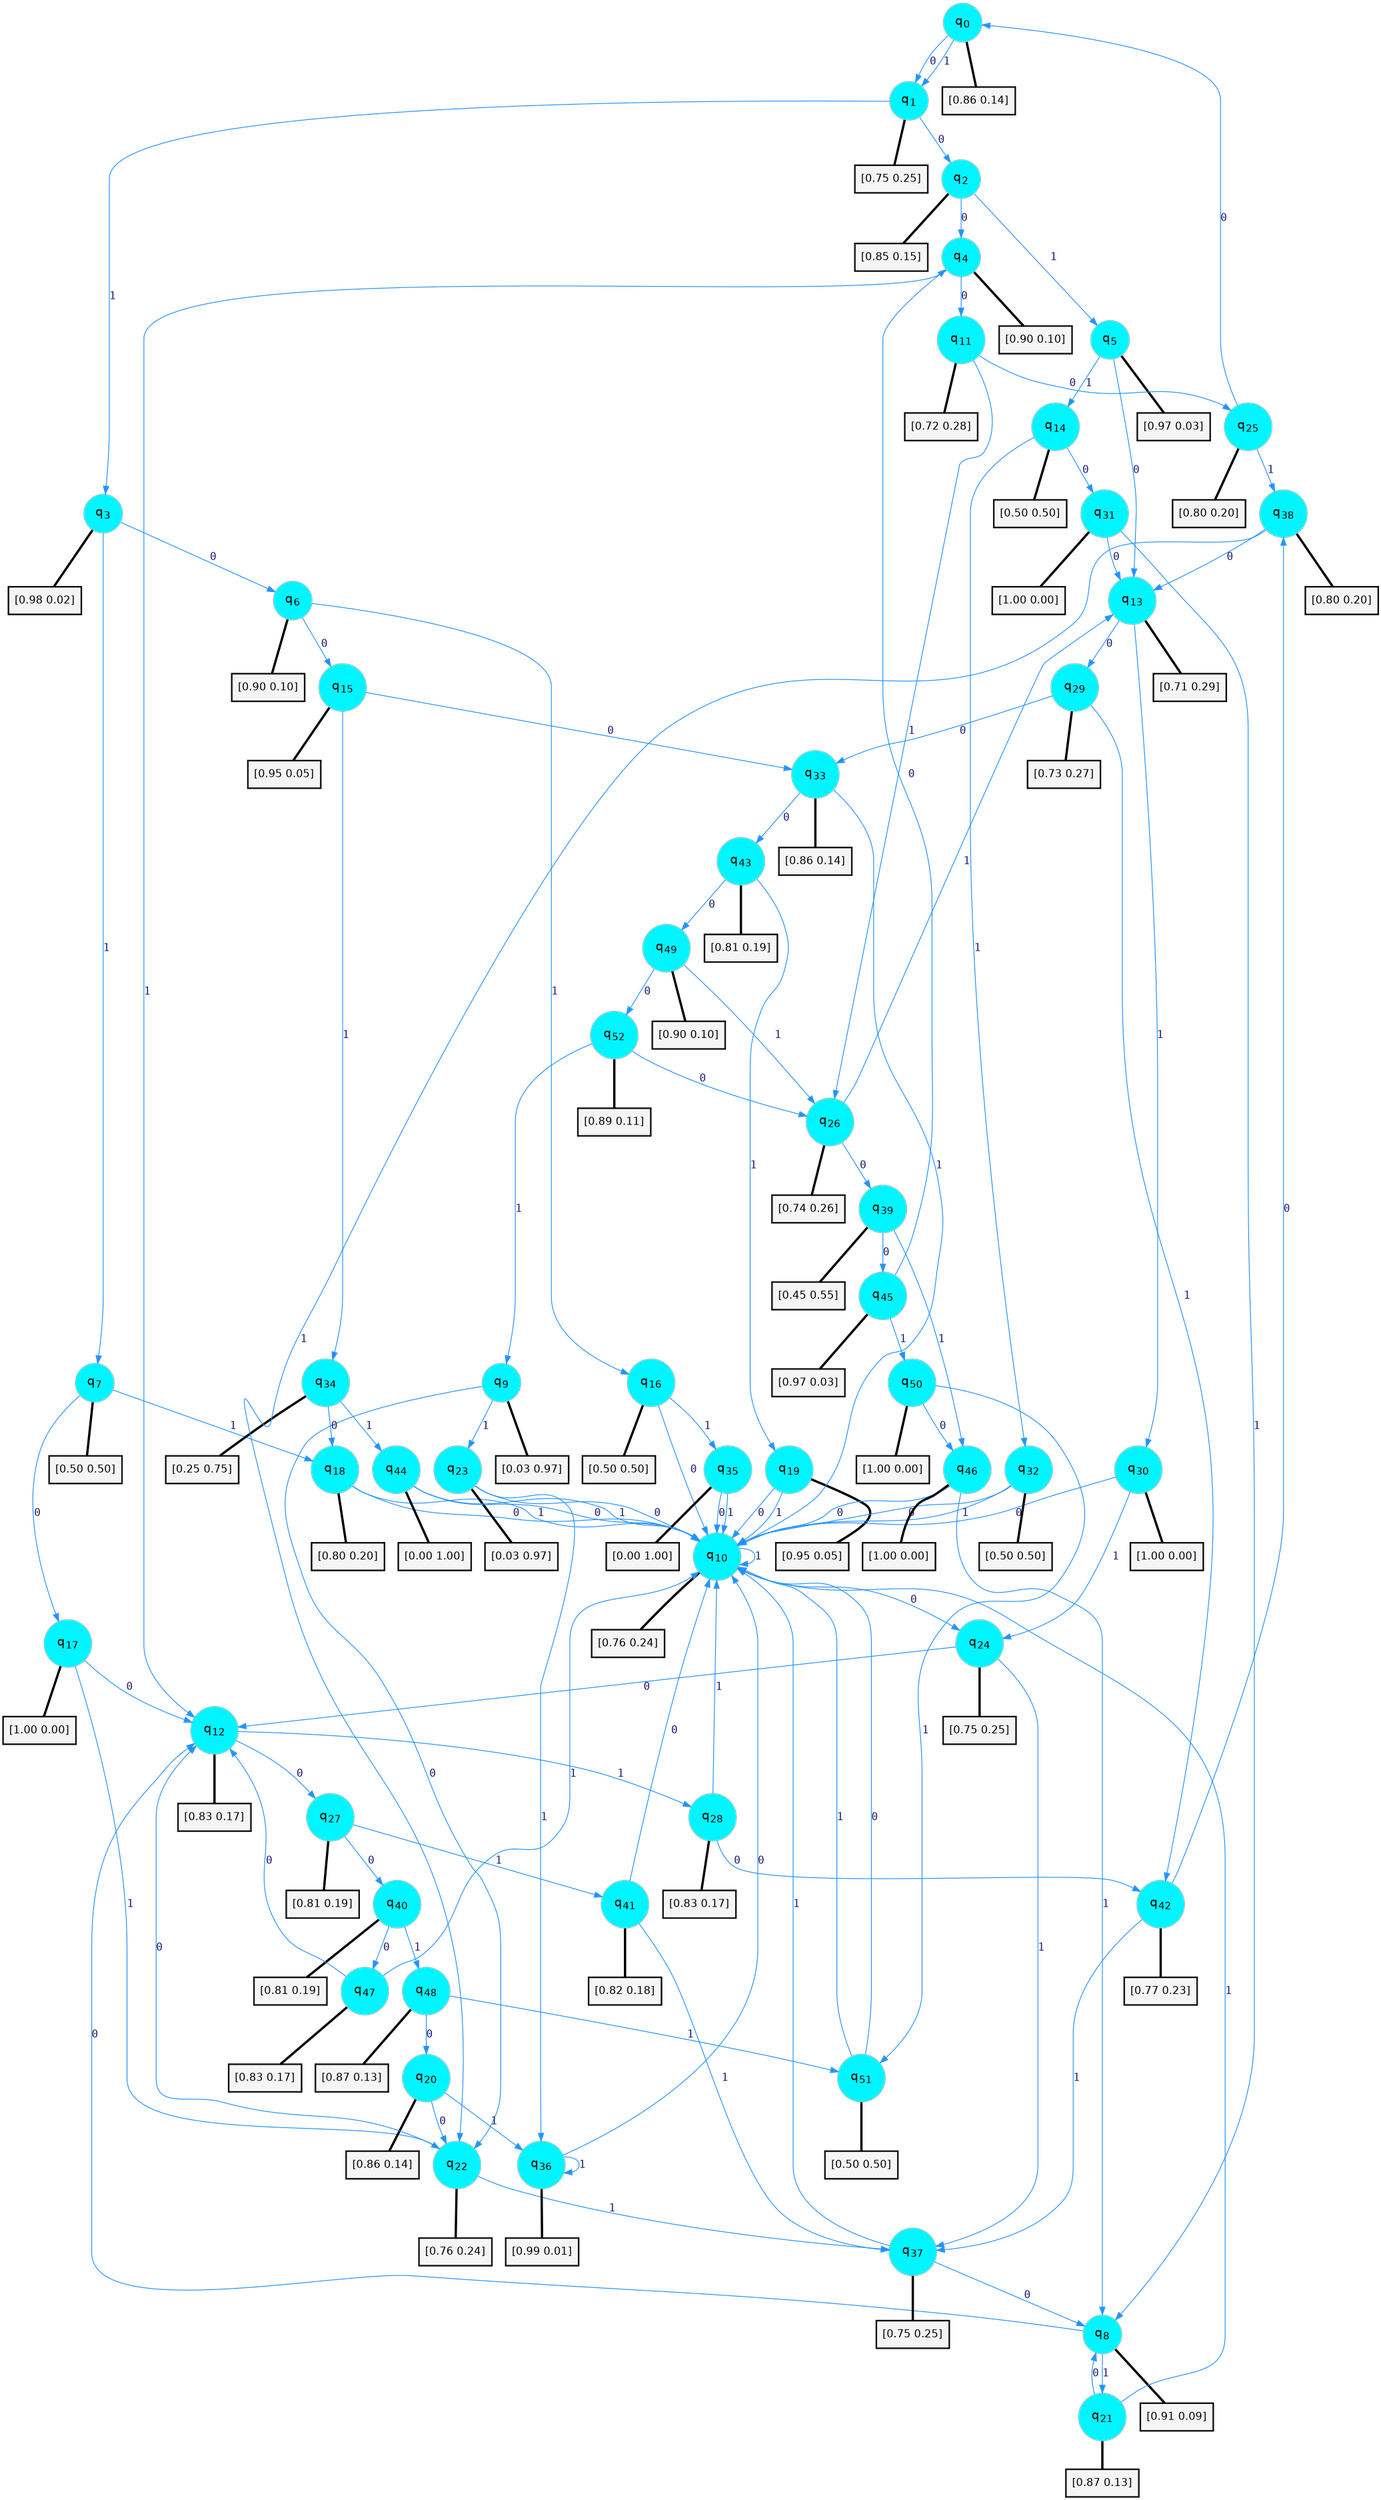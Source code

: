 digraph G {
graph [
bgcolor=transparent, dpi=300, rankdir=TD, size="40,25"];
node [
color=gray, fillcolor=turquoise1, fontcolor=black, fontname=Helvetica, fontsize=16, fontweight=bold, shape=circle, style=filled];
edge [
arrowsize=1, color=dodgerblue1, fontcolor=midnightblue, fontname=courier, fontweight=bold, penwidth=1, style=solid, weight=20];
0[label=<q<SUB>0</SUB>>];
1[label=<q<SUB>1</SUB>>];
2[label=<q<SUB>2</SUB>>];
3[label=<q<SUB>3</SUB>>];
4[label=<q<SUB>4</SUB>>];
5[label=<q<SUB>5</SUB>>];
6[label=<q<SUB>6</SUB>>];
7[label=<q<SUB>7</SUB>>];
8[label=<q<SUB>8</SUB>>];
9[label=<q<SUB>9</SUB>>];
10[label=<q<SUB>10</SUB>>];
11[label=<q<SUB>11</SUB>>];
12[label=<q<SUB>12</SUB>>];
13[label=<q<SUB>13</SUB>>];
14[label=<q<SUB>14</SUB>>];
15[label=<q<SUB>15</SUB>>];
16[label=<q<SUB>16</SUB>>];
17[label=<q<SUB>17</SUB>>];
18[label=<q<SUB>18</SUB>>];
19[label=<q<SUB>19</SUB>>];
20[label=<q<SUB>20</SUB>>];
21[label=<q<SUB>21</SUB>>];
22[label=<q<SUB>22</SUB>>];
23[label=<q<SUB>23</SUB>>];
24[label=<q<SUB>24</SUB>>];
25[label=<q<SUB>25</SUB>>];
26[label=<q<SUB>26</SUB>>];
27[label=<q<SUB>27</SUB>>];
28[label=<q<SUB>28</SUB>>];
29[label=<q<SUB>29</SUB>>];
30[label=<q<SUB>30</SUB>>];
31[label=<q<SUB>31</SUB>>];
32[label=<q<SUB>32</SUB>>];
33[label=<q<SUB>33</SUB>>];
34[label=<q<SUB>34</SUB>>];
35[label=<q<SUB>35</SUB>>];
36[label=<q<SUB>36</SUB>>];
37[label=<q<SUB>37</SUB>>];
38[label=<q<SUB>38</SUB>>];
39[label=<q<SUB>39</SUB>>];
40[label=<q<SUB>40</SUB>>];
41[label=<q<SUB>41</SUB>>];
42[label=<q<SUB>42</SUB>>];
43[label=<q<SUB>43</SUB>>];
44[label=<q<SUB>44</SUB>>];
45[label=<q<SUB>45</SUB>>];
46[label=<q<SUB>46</SUB>>];
47[label=<q<SUB>47</SUB>>];
48[label=<q<SUB>48</SUB>>];
49[label=<q<SUB>49</SUB>>];
50[label=<q<SUB>50</SUB>>];
51[label=<q<SUB>51</SUB>>];
52[label=<q<SUB>52</SUB>>];
53[label="[0.86 0.14]", shape=box,fontcolor=black, fontname=Helvetica, fontsize=14, penwidth=2, fillcolor=whitesmoke,color=black];
54[label="[0.75 0.25]", shape=box,fontcolor=black, fontname=Helvetica, fontsize=14, penwidth=2, fillcolor=whitesmoke,color=black];
55[label="[0.85 0.15]", shape=box,fontcolor=black, fontname=Helvetica, fontsize=14, penwidth=2, fillcolor=whitesmoke,color=black];
56[label="[0.98 0.02]", shape=box,fontcolor=black, fontname=Helvetica, fontsize=14, penwidth=2, fillcolor=whitesmoke,color=black];
57[label="[0.90 0.10]", shape=box,fontcolor=black, fontname=Helvetica, fontsize=14, penwidth=2, fillcolor=whitesmoke,color=black];
58[label="[0.97 0.03]", shape=box,fontcolor=black, fontname=Helvetica, fontsize=14, penwidth=2, fillcolor=whitesmoke,color=black];
59[label="[0.90 0.10]", shape=box,fontcolor=black, fontname=Helvetica, fontsize=14, penwidth=2, fillcolor=whitesmoke,color=black];
60[label="[0.50 0.50]", shape=box,fontcolor=black, fontname=Helvetica, fontsize=14, penwidth=2, fillcolor=whitesmoke,color=black];
61[label="[0.91 0.09]", shape=box,fontcolor=black, fontname=Helvetica, fontsize=14, penwidth=2, fillcolor=whitesmoke,color=black];
62[label="[0.03 0.97]", shape=box,fontcolor=black, fontname=Helvetica, fontsize=14, penwidth=2, fillcolor=whitesmoke,color=black];
63[label="[0.76 0.24]", shape=box,fontcolor=black, fontname=Helvetica, fontsize=14, penwidth=2, fillcolor=whitesmoke,color=black];
64[label="[0.72 0.28]", shape=box,fontcolor=black, fontname=Helvetica, fontsize=14, penwidth=2, fillcolor=whitesmoke,color=black];
65[label="[0.83 0.17]", shape=box,fontcolor=black, fontname=Helvetica, fontsize=14, penwidth=2, fillcolor=whitesmoke,color=black];
66[label="[0.71 0.29]", shape=box,fontcolor=black, fontname=Helvetica, fontsize=14, penwidth=2, fillcolor=whitesmoke,color=black];
67[label="[0.50 0.50]", shape=box,fontcolor=black, fontname=Helvetica, fontsize=14, penwidth=2, fillcolor=whitesmoke,color=black];
68[label="[0.95 0.05]", shape=box,fontcolor=black, fontname=Helvetica, fontsize=14, penwidth=2, fillcolor=whitesmoke,color=black];
69[label="[0.50 0.50]", shape=box,fontcolor=black, fontname=Helvetica, fontsize=14, penwidth=2, fillcolor=whitesmoke,color=black];
70[label="[1.00 0.00]", shape=box,fontcolor=black, fontname=Helvetica, fontsize=14, penwidth=2, fillcolor=whitesmoke,color=black];
71[label="[0.80 0.20]", shape=box,fontcolor=black, fontname=Helvetica, fontsize=14, penwidth=2, fillcolor=whitesmoke,color=black];
72[label="[0.95 0.05]", shape=box,fontcolor=black, fontname=Helvetica, fontsize=14, penwidth=2, fillcolor=whitesmoke,color=black];
73[label="[0.86 0.14]", shape=box,fontcolor=black, fontname=Helvetica, fontsize=14, penwidth=2, fillcolor=whitesmoke,color=black];
74[label="[0.87 0.13]", shape=box,fontcolor=black, fontname=Helvetica, fontsize=14, penwidth=2, fillcolor=whitesmoke,color=black];
75[label="[0.76 0.24]", shape=box,fontcolor=black, fontname=Helvetica, fontsize=14, penwidth=2, fillcolor=whitesmoke,color=black];
76[label="[0.03 0.97]", shape=box,fontcolor=black, fontname=Helvetica, fontsize=14, penwidth=2, fillcolor=whitesmoke,color=black];
77[label="[0.75 0.25]", shape=box,fontcolor=black, fontname=Helvetica, fontsize=14, penwidth=2, fillcolor=whitesmoke,color=black];
78[label="[0.80 0.20]", shape=box,fontcolor=black, fontname=Helvetica, fontsize=14, penwidth=2, fillcolor=whitesmoke,color=black];
79[label="[0.74 0.26]", shape=box,fontcolor=black, fontname=Helvetica, fontsize=14, penwidth=2, fillcolor=whitesmoke,color=black];
80[label="[0.81 0.19]", shape=box,fontcolor=black, fontname=Helvetica, fontsize=14, penwidth=2, fillcolor=whitesmoke,color=black];
81[label="[0.83 0.17]", shape=box,fontcolor=black, fontname=Helvetica, fontsize=14, penwidth=2, fillcolor=whitesmoke,color=black];
82[label="[0.73 0.27]", shape=box,fontcolor=black, fontname=Helvetica, fontsize=14, penwidth=2, fillcolor=whitesmoke,color=black];
83[label="[1.00 0.00]", shape=box,fontcolor=black, fontname=Helvetica, fontsize=14, penwidth=2, fillcolor=whitesmoke,color=black];
84[label="[1.00 0.00]", shape=box,fontcolor=black, fontname=Helvetica, fontsize=14, penwidth=2, fillcolor=whitesmoke,color=black];
85[label="[0.50 0.50]", shape=box,fontcolor=black, fontname=Helvetica, fontsize=14, penwidth=2, fillcolor=whitesmoke,color=black];
86[label="[0.86 0.14]", shape=box,fontcolor=black, fontname=Helvetica, fontsize=14, penwidth=2, fillcolor=whitesmoke,color=black];
87[label="[0.25 0.75]", shape=box,fontcolor=black, fontname=Helvetica, fontsize=14, penwidth=2, fillcolor=whitesmoke,color=black];
88[label="[0.00 1.00]", shape=box,fontcolor=black, fontname=Helvetica, fontsize=14, penwidth=2, fillcolor=whitesmoke,color=black];
89[label="[0.99 0.01]", shape=box,fontcolor=black, fontname=Helvetica, fontsize=14, penwidth=2, fillcolor=whitesmoke,color=black];
90[label="[0.75 0.25]", shape=box,fontcolor=black, fontname=Helvetica, fontsize=14, penwidth=2, fillcolor=whitesmoke,color=black];
91[label="[0.80 0.20]", shape=box,fontcolor=black, fontname=Helvetica, fontsize=14, penwidth=2, fillcolor=whitesmoke,color=black];
92[label="[0.45 0.55]", shape=box,fontcolor=black, fontname=Helvetica, fontsize=14, penwidth=2, fillcolor=whitesmoke,color=black];
93[label="[0.81 0.19]", shape=box,fontcolor=black, fontname=Helvetica, fontsize=14, penwidth=2, fillcolor=whitesmoke,color=black];
94[label="[0.82 0.18]", shape=box,fontcolor=black, fontname=Helvetica, fontsize=14, penwidth=2, fillcolor=whitesmoke,color=black];
95[label="[0.77 0.23]", shape=box,fontcolor=black, fontname=Helvetica, fontsize=14, penwidth=2, fillcolor=whitesmoke,color=black];
96[label="[0.81 0.19]", shape=box,fontcolor=black, fontname=Helvetica, fontsize=14, penwidth=2, fillcolor=whitesmoke,color=black];
97[label="[0.00 1.00]", shape=box,fontcolor=black, fontname=Helvetica, fontsize=14, penwidth=2, fillcolor=whitesmoke,color=black];
98[label="[0.97 0.03]", shape=box,fontcolor=black, fontname=Helvetica, fontsize=14, penwidth=2, fillcolor=whitesmoke,color=black];
99[label="[1.00 0.00]", shape=box,fontcolor=black, fontname=Helvetica, fontsize=14, penwidth=2, fillcolor=whitesmoke,color=black];
100[label="[0.83 0.17]", shape=box,fontcolor=black, fontname=Helvetica, fontsize=14, penwidth=2, fillcolor=whitesmoke,color=black];
101[label="[0.87 0.13]", shape=box,fontcolor=black, fontname=Helvetica, fontsize=14, penwidth=2, fillcolor=whitesmoke,color=black];
102[label="[0.90 0.10]", shape=box,fontcolor=black, fontname=Helvetica, fontsize=14, penwidth=2, fillcolor=whitesmoke,color=black];
103[label="[1.00 0.00]", shape=box,fontcolor=black, fontname=Helvetica, fontsize=14, penwidth=2, fillcolor=whitesmoke,color=black];
104[label="[0.50 0.50]", shape=box,fontcolor=black, fontname=Helvetica, fontsize=14, penwidth=2, fillcolor=whitesmoke,color=black];
105[label="[0.89 0.11]", shape=box,fontcolor=black, fontname=Helvetica, fontsize=14, penwidth=2, fillcolor=whitesmoke,color=black];
0->1 [label=0];
0->1 [label=1];
0->53 [arrowhead=none, penwidth=3,color=black];
1->2 [label=0];
1->3 [label=1];
1->54 [arrowhead=none, penwidth=3,color=black];
2->4 [label=0];
2->5 [label=1];
2->55 [arrowhead=none, penwidth=3,color=black];
3->6 [label=0];
3->7 [label=1];
3->56 [arrowhead=none, penwidth=3,color=black];
4->11 [label=0];
4->12 [label=1];
4->57 [arrowhead=none, penwidth=3,color=black];
5->13 [label=0];
5->14 [label=1];
5->58 [arrowhead=none, penwidth=3,color=black];
6->15 [label=0];
6->16 [label=1];
6->59 [arrowhead=none, penwidth=3,color=black];
7->17 [label=0];
7->18 [label=1];
7->60 [arrowhead=none, penwidth=3,color=black];
8->12 [label=0];
8->21 [label=1];
8->61 [arrowhead=none, penwidth=3,color=black];
9->22 [label=0];
9->23 [label=1];
9->62 [arrowhead=none, penwidth=3,color=black];
10->24 [label=0];
10->10 [label=1];
10->63 [arrowhead=none, penwidth=3,color=black];
11->25 [label=0];
11->26 [label=1];
11->64 [arrowhead=none, penwidth=3,color=black];
12->27 [label=0];
12->28 [label=1];
12->65 [arrowhead=none, penwidth=3,color=black];
13->29 [label=0];
13->30 [label=1];
13->66 [arrowhead=none, penwidth=3,color=black];
14->31 [label=0];
14->32 [label=1];
14->67 [arrowhead=none, penwidth=3,color=black];
15->33 [label=0];
15->34 [label=1];
15->68 [arrowhead=none, penwidth=3,color=black];
16->10 [label=0];
16->35 [label=1];
16->69 [arrowhead=none, penwidth=3,color=black];
17->12 [label=0];
17->22 [label=1];
17->70 [arrowhead=none, penwidth=3,color=black];
18->10 [label=0];
18->10 [label=1];
18->71 [arrowhead=none, penwidth=3,color=black];
19->10 [label=0];
19->10 [label=1];
19->72 [arrowhead=none, penwidth=3,color=black];
20->22 [label=0];
20->36 [label=1];
20->73 [arrowhead=none, penwidth=3,color=black];
21->8 [label=0];
21->10 [label=1];
21->74 [arrowhead=none, penwidth=3,color=black];
22->12 [label=0];
22->37 [label=1];
22->75 [arrowhead=none, penwidth=3,color=black];
23->10 [label=0];
23->36 [label=1];
23->76 [arrowhead=none, penwidth=3,color=black];
24->12 [label=0];
24->37 [label=1];
24->77 [arrowhead=none, penwidth=3,color=black];
25->0 [label=0];
25->38 [label=1];
25->78 [arrowhead=none, penwidth=3,color=black];
26->39 [label=0];
26->13 [label=1];
26->79 [arrowhead=none, penwidth=3,color=black];
27->40 [label=0];
27->41 [label=1];
27->80 [arrowhead=none, penwidth=3,color=black];
28->42 [label=0];
28->10 [label=1];
28->81 [arrowhead=none, penwidth=3,color=black];
29->33 [label=0];
29->42 [label=1];
29->82 [arrowhead=none, penwidth=3,color=black];
30->10 [label=0];
30->24 [label=1];
30->83 [arrowhead=none, penwidth=3,color=black];
31->13 [label=0];
31->8 [label=1];
31->84 [arrowhead=none, penwidth=3,color=black];
32->10 [label=0];
32->10 [label=1];
32->85 [arrowhead=none, penwidth=3,color=black];
33->43 [label=0];
33->10 [label=1];
33->86 [arrowhead=none, penwidth=3,color=black];
34->18 [label=0];
34->44 [label=1];
34->87 [arrowhead=none, penwidth=3,color=black];
35->10 [label=0];
35->10 [label=1];
35->88 [arrowhead=none, penwidth=3,color=black];
36->10 [label=0];
36->36 [label=1];
36->89 [arrowhead=none, penwidth=3,color=black];
37->8 [label=0];
37->10 [label=1];
37->90 [arrowhead=none, penwidth=3,color=black];
38->13 [label=0];
38->22 [label=1];
38->91 [arrowhead=none, penwidth=3,color=black];
39->45 [label=0];
39->46 [label=1];
39->92 [arrowhead=none, penwidth=3,color=black];
40->47 [label=0];
40->48 [label=1];
40->93 [arrowhead=none, penwidth=3,color=black];
41->10 [label=0];
41->37 [label=1];
41->94 [arrowhead=none, penwidth=3,color=black];
42->38 [label=0];
42->37 [label=1];
42->95 [arrowhead=none, penwidth=3,color=black];
43->49 [label=0];
43->19 [label=1];
43->96 [arrowhead=none, penwidth=3,color=black];
44->10 [label=0];
44->10 [label=1];
44->97 [arrowhead=none, penwidth=3,color=black];
45->4 [label=0];
45->50 [label=1];
45->98 [arrowhead=none, penwidth=3,color=black];
46->10 [label=0];
46->8 [label=1];
46->99 [arrowhead=none, penwidth=3,color=black];
47->12 [label=0];
47->10 [label=1];
47->100 [arrowhead=none, penwidth=3,color=black];
48->20 [label=0];
48->51 [label=1];
48->101 [arrowhead=none, penwidth=3,color=black];
49->52 [label=0];
49->26 [label=1];
49->102 [arrowhead=none, penwidth=3,color=black];
50->46 [label=0];
50->51 [label=1];
50->103 [arrowhead=none, penwidth=3,color=black];
51->10 [label=0];
51->10 [label=1];
51->104 [arrowhead=none, penwidth=3,color=black];
52->26 [label=0];
52->9 [label=1];
52->105 [arrowhead=none, penwidth=3,color=black];
}
